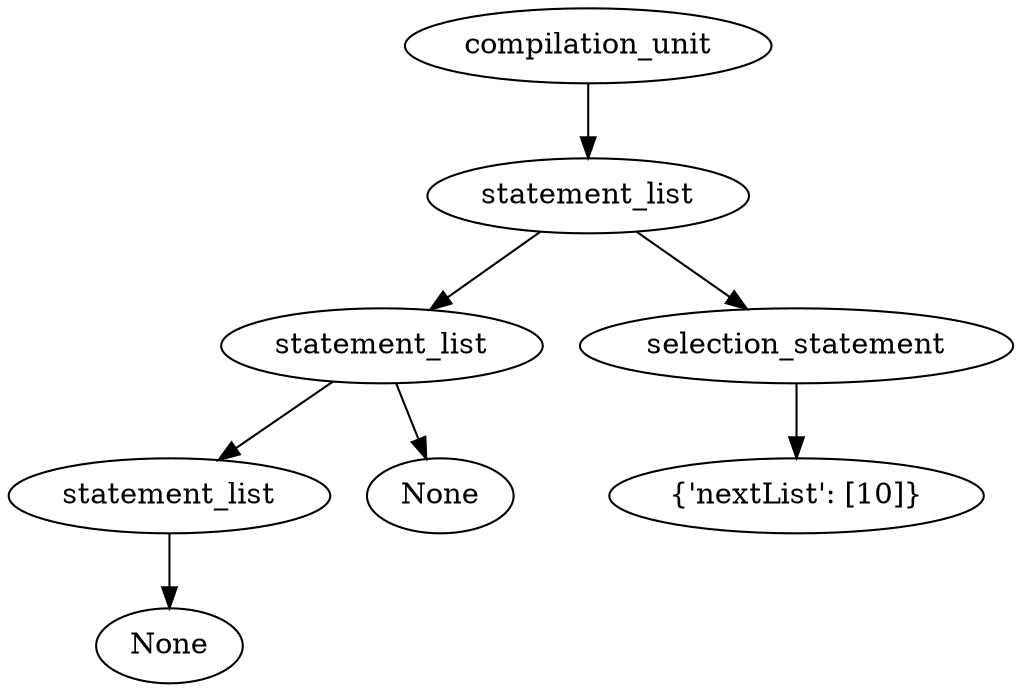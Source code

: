 digraph G{
id0[label="compilation_unit"];
id1[label="statement_list"];
id2[label="statement_list"];
id3[label="statement_list"];
id4[label="None"];
id3->id4;
id5[label="None"];
id2->id3;
id2->id5;
id6[label="selection_statement"];
id7[label="{'nextList': [10]}"];
id6->id7;
id1->id2;
id1->id6;
id0->id1;
}